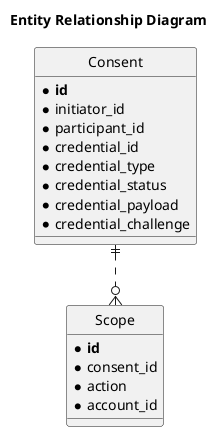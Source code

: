 @startuml

title Entity Relationship Diagram 
' hide the spot
hide circle

' avoid problems with angled crows feet
skinparam linetype ortho

entity "Consent" as e01 {
  * **id**
  * initiator_id
  * participant_id
  * credential_id
  * credential_type
  * credential_status
  * credential_payload
  * credential_challenge
}

entity "Scope" as e02 {
  * **id**
  * consent_id
  * action 
  * account_id 
}


e01 ||..o{ e02
@enduml